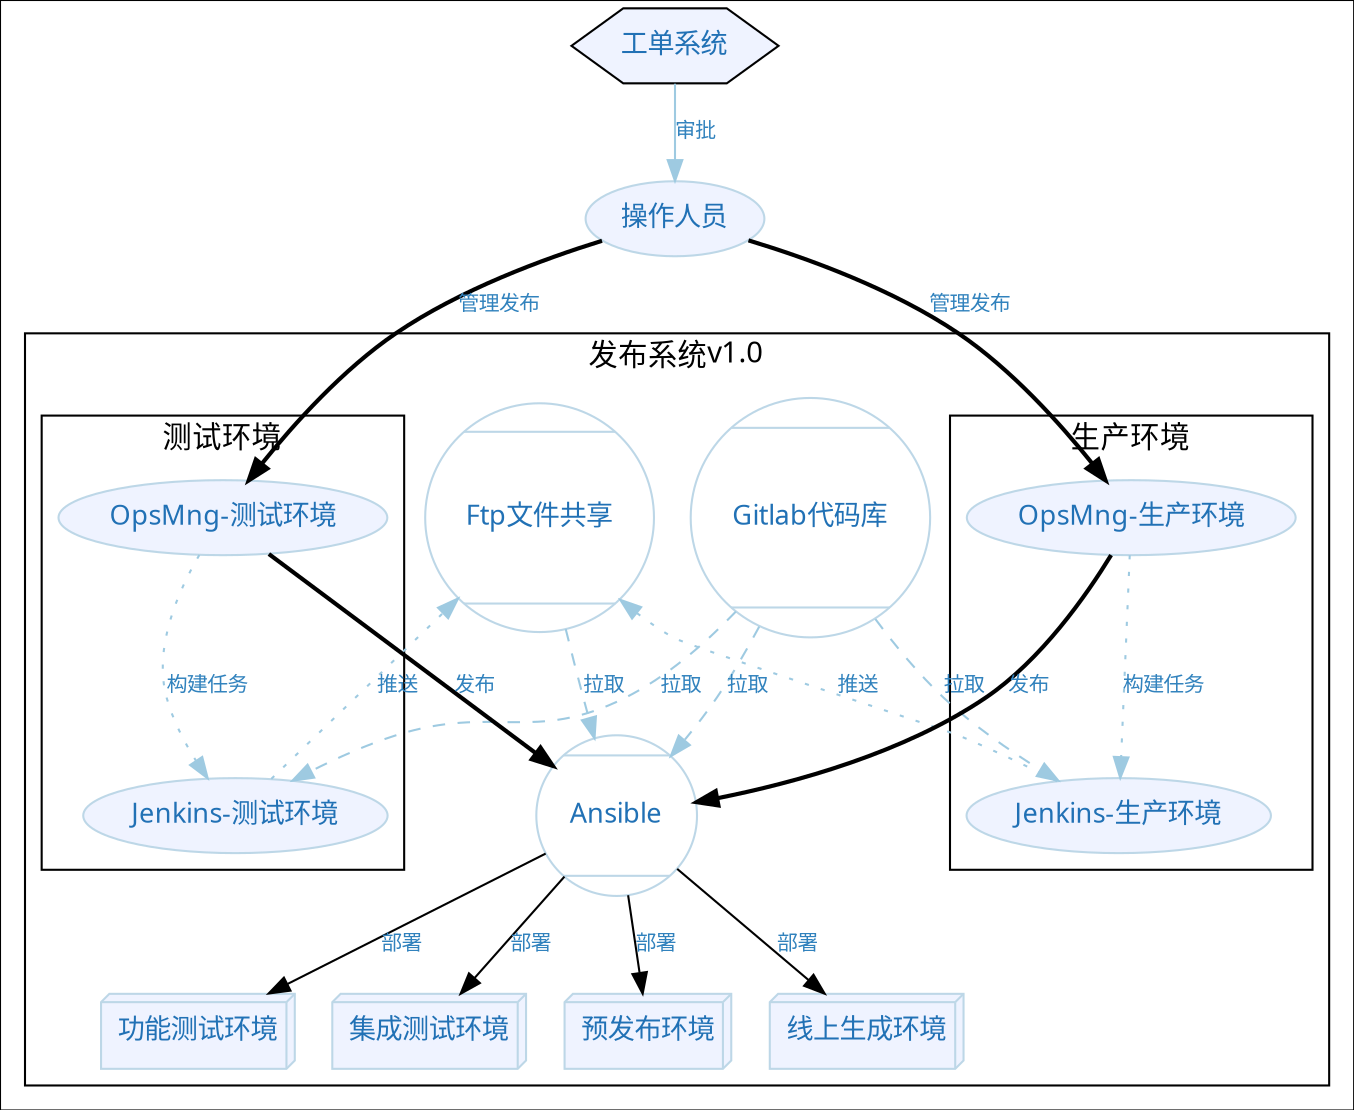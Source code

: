 digraph DeployRule {
    fontname="方正苏新诗柳楷简体-yolan";
    colorscheme="svg";
    edge [comment="全局默认设定", 
          fontname="方正苏新诗柳楷简体-yolan", 
          fontsize=10, 
          colorscheme="blues3", 
          color=2, 
          fontcolor=3];
    node [fontname="方正苏新诗柳楷简体-yolan", 
          fontsize=13, 
          fillcolor="1", 
          colorscheme="blues4", 
          color="2", 
          fontcolor="4", 
          style="filled"];
    "工单系统" [comment="以工单为新项目部署的流程入口", 
                    URL="https://www.tapd.cn", 
                    shape="hexagon", 
                    target="_blank", 
                    color="blue", 
                    label="工单系统"];
    "操作人员" [label="操作人员"];
    subgraph "cluster0" {
        label="发布系统v1.0";
        "Ansible" [shape="circle",style="diagonals",label="Ansible"];
        "Gitlab代码库" [shape="circle",style="diagonals",label="Gitlab代码库"];
        "Ftp文件共享" [shape="circle",style="diagonals",label="Ftp文件共享"];
        subgraph "cluster01" {
            label="测试环境";
            "功能测试环境" [shape="box3d",label="功能测试环境"];
            "集成测试环境" [shape="box3d",label="集成测试环境"];
            "OpsMng-测试环境" [label="OpsMng-测试环境"];
            "Jenkins-测试环境" [label="Jenkins-测试环境"];
            "OpsMng-测试环境" -> "Jenkins-测试环境"  [style="dotted",label="构建任务"];
        }

        subgraph "cluster02" {
            center="true";
            label="生产环境";
            "预发布环境" [shape="box3d",label="预发布环境"];
            "线上生产环境" [shape="box3d",label="线上生成环境"];
            "Jenkins-生产环境" [label="Jenkins-生产环境"];
            "OpsMng-生产环境" [label="OpsMng-生产环境"];
            "OpsMng-生产环境" -> "Jenkins-生产环境"  [style="dotted",label="构建任务"];
        }

        "Gitlab代码库" -> "Ansible"  [style="dashed",label="拉取"];
        "Gitlab代码库" -> "Jenkins-测试环境"  [style="dashed",label="拉取"];
        "Gitlab代码库" -> "Jenkins-生产环境"  [style="dashed",label="拉取"];
        "Ftp文件共享" -> "Ansible"  [style="dashed",label="拉取"];
        "OpsMng-测试环境" -> "Ansible"  [color="blue",style="bold",label="发布"];
        "OpsMng-生产环境" -> "Ansible"  [color="blue",style="bold",label="发布"];
        "Jenkins-测试环境" -> "Ftp文件共享"  [style="dotted",label="推送"];
        "Jenkins-生产环境" -> "Ftp文件共享"  [style="dotted",label="推送"];
        "Ansible" -> "功能测试环境"  [color="blue",label="部署"];
        "Ansible" -> "线上生产环境"  [color="blue",label="部署"];
        "Ansible" -> "集成测试环境"  [color="blue",label="部署"];
        "Ansible" -> "预发布环境"  [color="blue",label="部署"];
        {
            rank=same;
            "预发布环境";
            "线上生产环境";
            "功能测试环境";
            "集成测试环境";
        }

        {
            rank=same;
            "Gitlab代码库";
            "Ftp文件共享";
        }

    }

    subgraph "cluster1" {center="true";label="发布系统v2.0";}

    "工单系统" -> "操作人员"  [label="审批"];
    "操作人员" -> "OpsMng-测试环境"  [color="blue",style="bold",label="管理发布"];
    "操作人员" -> "OpsMng-生产环境"  [color="blue",style="bold",label="管理发布"];
}